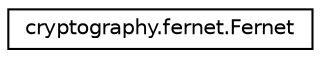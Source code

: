 digraph "Graphical Class Hierarchy"
{
 // LATEX_PDF_SIZE
  edge [fontname="Helvetica",fontsize="10",labelfontname="Helvetica",labelfontsize="10"];
  node [fontname="Helvetica",fontsize="10",shape=record];
  rankdir="LR";
  Node0 [label="cryptography.fernet.Fernet",height=0.2,width=0.4,color="black", fillcolor="white", style="filled",URL="$classcryptography_1_1fernet_1_1Fernet.html",tooltip=" "];
}

